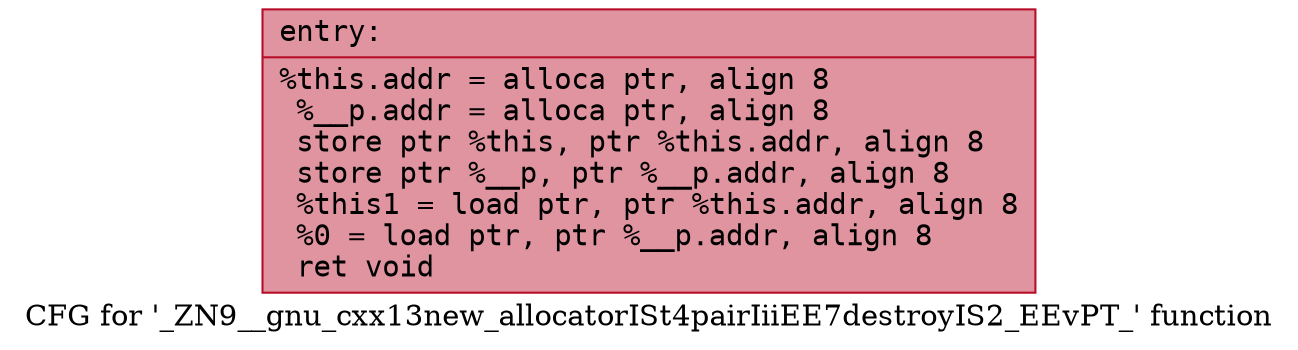 digraph "CFG for '_ZN9__gnu_cxx13new_allocatorISt4pairIiiEE7destroyIS2_EEvPT_' function" {
	label="CFG for '_ZN9__gnu_cxx13new_allocatorISt4pairIiiEE7destroyIS2_EEvPT_' function";

	Node0x55c954f62260 [shape=record,color="#b70d28ff", style=filled, fillcolor="#b70d2870" fontname="Courier",label="{entry:\l|  %this.addr = alloca ptr, align 8\l  %__p.addr = alloca ptr, align 8\l  store ptr %this, ptr %this.addr, align 8\l  store ptr %__p, ptr %__p.addr, align 8\l  %this1 = load ptr, ptr %this.addr, align 8\l  %0 = load ptr, ptr %__p.addr, align 8\l  ret void\l}"];
}
